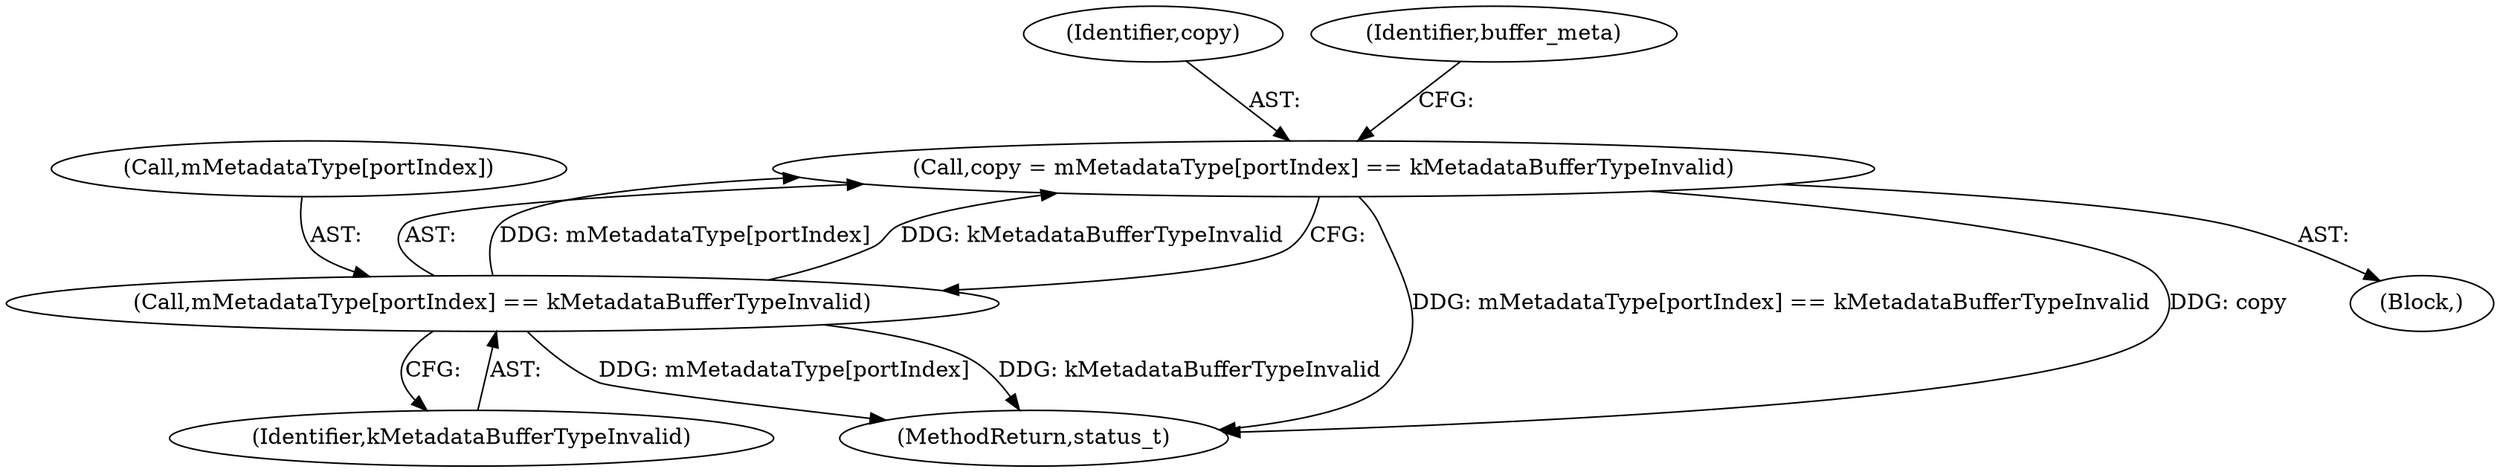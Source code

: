digraph "0_Android_640b04121d7cd2cac90e2f7c82b97fce05f074a5@API" {
"1000136" [label="(Call,copy = mMetadataType[portIndex] == kMetadataBufferTypeInvalid)"];
"1000138" [label="(Call,mMetadataType[portIndex] == kMetadataBufferTypeInvalid)"];
"1000137" [label="(Identifier,copy)"];
"1000234" [label="(MethodReturn,status_t)"];
"1000136" [label="(Call,copy = mMetadataType[portIndex] == kMetadataBufferTypeInvalid)"];
"1000145" [label="(Identifier,buffer_meta)"];
"1000108" [label="(Block,)"];
"1000142" [label="(Identifier,kMetadataBufferTypeInvalid)"];
"1000139" [label="(Call,mMetadataType[portIndex])"];
"1000138" [label="(Call,mMetadataType[portIndex] == kMetadataBufferTypeInvalid)"];
"1000136" -> "1000108"  [label="AST: "];
"1000136" -> "1000138"  [label="CFG: "];
"1000137" -> "1000136"  [label="AST: "];
"1000138" -> "1000136"  [label="AST: "];
"1000145" -> "1000136"  [label="CFG: "];
"1000136" -> "1000234"  [label="DDG: mMetadataType[portIndex] == kMetadataBufferTypeInvalid"];
"1000136" -> "1000234"  [label="DDG: copy"];
"1000138" -> "1000136"  [label="DDG: mMetadataType[portIndex]"];
"1000138" -> "1000136"  [label="DDG: kMetadataBufferTypeInvalid"];
"1000138" -> "1000142"  [label="CFG: "];
"1000139" -> "1000138"  [label="AST: "];
"1000142" -> "1000138"  [label="AST: "];
"1000138" -> "1000234"  [label="DDG: mMetadataType[portIndex]"];
"1000138" -> "1000234"  [label="DDG: kMetadataBufferTypeInvalid"];
}
